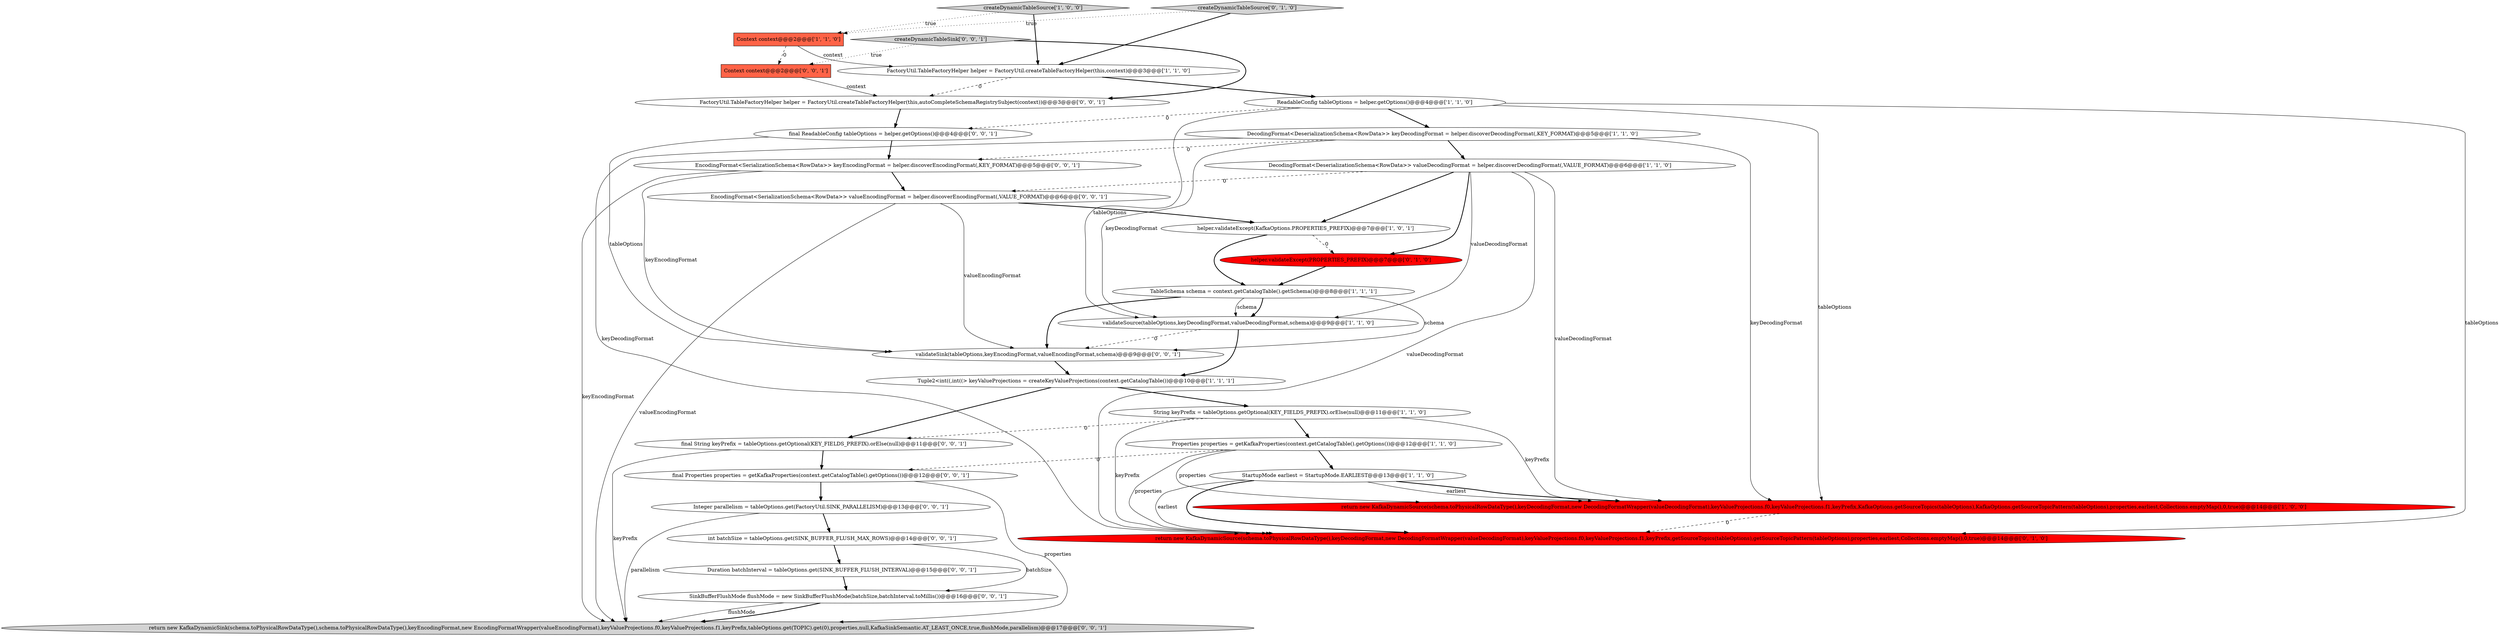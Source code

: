 digraph {
22 [style = filled, label = "validateSink(tableOptions,keyEncodingFormat,valueEncodingFormat,schema)@@@9@@@['0', '0', '1']", fillcolor = white, shape = ellipse image = "AAA0AAABBB3BBB"];
6 [style = filled, label = "StartupMode earliest = StartupMode.EARLIEST@@@13@@@['1', '1', '0']", fillcolor = white, shape = ellipse image = "AAA0AAABBB1BBB"];
11 [style = filled, label = "FactoryUtil.TableFactoryHelper helper = FactoryUtil.createTableFactoryHelper(this,context)@@@3@@@['1', '1', '0']", fillcolor = white, shape = ellipse image = "AAA0AAABBB1BBB"];
5 [style = filled, label = "createDynamicTableSource['1', '0', '0']", fillcolor = lightgray, shape = diamond image = "AAA0AAABBB1BBB"];
24 [style = filled, label = "Context context@@@2@@@['0', '0', '1']", fillcolor = tomato, shape = box image = "AAA0AAABBB3BBB"];
26 [style = filled, label = "final Properties properties = getKafkaProperties(context.getCatalogTable().getOptions())@@@12@@@['0', '0', '1']", fillcolor = white, shape = ellipse image = "AAA0AAABBB3BBB"];
25 [style = filled, label = "createDynamicTableSink['0', '0', '1']", fillcolor = lightgray, shape = diamond image = "AAA0AAABBB3BBB"];
28 [style = filled, label = "Integer parallelism = tableOptions.get(FactoryUtil.SINK_PARALLELISM)@@@13@@@['0', '0', '1']", fillcolor = white, shape = ellipse image = "AAA0AAABBB3BBB"];
27 [style = filled, label = "EncodingFormat<SerializationSchema<RowData>> keyEncodingFormat = helper.discoverEncodingFormat(,KEY_FORMAT)@@@5@@@['0', '0', '1']", fillcolor = white, shape = ellipse image = "AAA0AAABBB3BBB"];
14 [style = filled, label = "helper.validateExcept(PROPERTIES_PREFIX)@@@7@@@['0', '1', '0']", fillcolor = red, shape = ellipse image = "AAA1AAABBB2BBB"];
30 [style = filled, label = "final String keyPrefix = tableOptions.getOptional(KEY_FIELDS_PREFIX).orElse(null)@@@11@@@['0', '0', '1']", fillcolor = white, shape = ellipse image = "AAA0AAABBB3BBB"];
29 [style = filled, label = "SinkBufferFlushMode flushMode = new SinkBufferFlushMode(batchSize,batchInterval.toMillis())@@@16@@@['0', '0', '1']", fillcolor = white, shape = ellipse image = "AAA0AAABBB3BBB"];
16 [style = filled, label = "return new KafkaDynamicSource(schema.toPhysicalRowDataType(),keyDecodingFormat,new DecodingFormatWrapper(valueDecodingFormat),keyValueProjections.f0,keyValueProjections.f1,keyPrefix,getSourceTopics(tableOptions),getSourceTopicPattern(tableOptions),properties,earliest,Collections.emptyMap(),0,true)@@@14@@@['0', '1', '0']", fillcolor = red, shape = ellipse image = "AAA1AAABBB2BBB"];
13 [style = filled, label = "Tuple2<int((,int((> keyValueProjections = createKeyValueProjections(context.getCatalogTable())@@@10@@@['1', '1', '1']", fillcolor = white, shape = ellipse image = "AAA0AAABBB1BBB"];
18 [style = filled, label = "EncodingFormat<SerializationSchema<RowData>> valueEncodingFormat = helper.discoverEncodingFormat(,VALUE_FORMAT)@@@6@@@['0', '0', '1']", fillcolor = white, shape = ellipse image = "AAA0AAABBB3BBB"];
20 [style = filled, label = "return new KafkaDynamicSink(schema.toPhysicalRowDataType(),schema.toPhysicalRowDataType(),keyEncodingFormat,new EncodingFormatWrapper(valueEncodingFormat),keyValueProjections.f0,keyValueProjections.f1,keyPrefix,tableOptions.get(TOPIC).get(0),properties,null,KafkaSinkSemantic.AT_LEAST_ONCE,true,flushMode,parallelism)@@@17@@@['0', '0', '1']", fillcolor = lightgray, shape = ellipse image = "AAA0AAABBB3BBB"];
21 [style = filled, label = "FactoryUtil.TableFactoryHelper helper = FactoryUtil.createTableFactoryHelper(this,autoCompleteSchemaRegistrySubject(context))@@@3@@@['0', '0', '1']", fillcolor = white, shape = ellipse image = "AAA0AAABBB3BBB"];
3 [style = filled, label = "DecodingFormat<DeserializationSchema<RowData>> valueDecodingFormat = helper.discoverDecodingFormat(,VALUE_FORMAT)@@@6@@@['1', '1', '0']", fillcolor = white, shape = ellipse image = "AAA0AAABBB1BBB"];
8 [style = filled, label = "validateSource(tableOptions,keyDecodingFormat,valueDecodingFormat,schema)@@@9@@@['1', '1', '0']", fillcolor = white, shape = ellipse image = "AAA0AAABBB1BBB"];
19 [style = filled, label = "int batchSize = tableOptions.get(SINK_BUFFER_FLUSH_MAX_ROWS)@@@14@@@['0', '0', '1']", fillcolor = white, shape = ellipse image = "AAA0AAABBB3BBB"];
4 [style = filled, label = "helper.validateExcept(KafkaOptions.PROPERTIES_PREFIX)@@@7@@@['1', '0', '1']", fillcolor = white, shape = ellipse image = "AAA0AAABBB1BBB"];
12 [style = filled, label = "ReadableConfig tableOptions = helper.getOptions()@@@4@@@['1', '1', '0']", fillcolor = white, shape = ellipse image = "AAA0AAABBB1BBB"];
9 [style = filled, label = "DecodingFormat<DeserializationSchema<RowData>> keyDecodingFormat = helper.discoverDecodingFormat(,KEY_FORMAT)@@@5@@@['1', '1', '0']", fillcolor = white, shape = ellipse image = "AAA0AAABBB1BBB"];
2 [style = filled, label = "return new KafkaDynamicSource(schema.toPhysicalRowDataType(),keyDecodingFormat,new DecodingFormatWrapper(valueDecodingFormat),keyValueProjections.f0,keyValueProjections.f1,keyPrefix,KafkaOptions.getSourceTopics(tableOptions),KafkaOptions.getSourceTopicPattern(tableOptions),properties,earliest,Collections.emptyMap(),0,true)@@@14@@@['1', '0', '0']", fillcolor = red, shape = ellipse image = "AAA1AAABBB1BBB"];
17 [style = filled, label = "final ReadableConfig tableOptions = helper.getOptions()@@@4@@@['0', '0', '1']", fillcolor = white, shape = ellipse image = "AAA0AAABBB3BBB"];
7 [style = filled, label = "Context context@@@2@@@['1', '1', '0']", fillcolor = tomato, shape = box image = "AAA0AAABBB1BBB"];
10 [style = filled, label = "String keyPrefix = tableOptions.getOptional(KEY_FIELDS_PREFIX).orElse(null)@@@11@@@['1', '1', '0']", fillcolor = white, shape = ellipse image = "AAA0AAABBB1BBB"];
0 [style = filled, label = "Properties properties = getKafkaProperties(context.getCatalogTable().getOptions())@@@12@@@['1', '1', '0']", fillcolor = white, shape = ellipse image = "AAA0AAABBB1BBB"];
15 [style = filled, label = "createDynamicTableSource['0', '1', '0']", fillcolor = lightgray, shape = diamond image = "AAA0AAABBB2BBB"];
23 [style = filled, label = "Duration batchInterval = tableOptions.get(SINK_BUFFER_FLUSH_INTERVAL)@@@15@@@['0', '0', '1']", fillcolor = white, shape = ellipse image = "AAA0AAABBB3BBB"];
1 [style = filled, label = "TableSchema schema = context.getCatalogTable().getSchema()@@@8@@@['1', '1', '1']", fillcolor = white, shape = ellipse image = "AAA0AAABBB1BBB"];
9->16 [style = solid, label="keyDecodingFormat"];
13->10 [style = bold, label=""];
24->21 [style = solid, label="context"];
27->18 [style = bold, label=""];
12->2 [style = solid, label="tableOptions"];
10->16 [style = solid, label="keyPrefix"];
27->20 [style = solid, label="keyEncodingFormat"];
29->20 [style = solid, label="flushMode"];
12->16 [style = solid, label="tableOptions"];
1->8 [style = bold, label=""];
10->2 [style = solid, label="keyPrefix"];
18->20 [style = solid, label="valueEncodingFormat"];
7->11 [style = solid, label="context"];
3->2 [style = solid, label="valueDecodingFormat"];
0->6 [style = bold, label=""];
3->18 [style = dashed, label="0"];
3->14 [style = bold, label=""];
30->26 [style = bold, label=""];
12->17 [style = dashed, label="0"];
9->27 [style = dashed, label="0"];
25->24 [style = dotted, label="true"];
12->8 [style = solid, label="tableOptions"];
11->12 [style = bold, label=""];
0->26 [style = dashed, label="0"];
13->30 [style = bold, label=""];
3->16 [style = solid, label="valueDecodingFormat"];
19->29 [style = solid, label="batchSize"];
6->2 [style = solid, label="earliest"];
12->9 [style = bold, label=""];
18->22 [style = solid, label="valueEncodingFormat"];
15->7 [style = dotted, label="true"];
1->8 [style = solid, label="schema"];
3->4 [style = bold, label=""];
6->16 [style = solid, label="earliest"];
14->1 [style = bold, label=""];
17->22 [style = solid, label="tableOptions"];
6->2 [style = bold, label=""];
1->22 [style = bold, label=""];
23->29 [style = bold, label=""];
8->22 [style = dashed, label="0"];
29->20 [style = bold, label=""];
10->30 [style = dashed, label="0"];
15->11 [style = bold, label=""];
18->4 [style = bold, label=""];
28->20 [style = solid, label="parallelism"];
7->24 [style = dashed, label="0"];
6->16 [style = bold, label=""];
3->8 [style = solid, label="valueDecodingFormat"];
5->7 [style = dotted, label="true"];
9->2 [style = solid, label="keyDecodingFormat"];
19->23 [style = bold, label=""];
2->16 [style = dashed, label="0"];
10->0 [style = bold, label=""];
28->19 [style = bold, label=""];
9->3 [style = bold, label=""];
0->2 [style = solid, label="properties"];
0->16 [style = solid, label="properties"];
4->14 [style = dashed, label="0"];
4->1 [style = bold, label=""];
5->11 [style = bold, label=""];
26->28 [style = bold, label=""];
17->27 [style = bold, label=""];
9->8 [style = solid, label="keyDecodingFormat"];
1->22 [style = solid, label="schema"];
21->17 [style = bold, label=""];
27->22 [style = solid, label="keyEncodingFormat"];
30->20 [style = solid, label="keyPrefix"];
22->13 [style = bold, label=""];
25->21 [style = bold, label=""];
8->13 [style = bold, label=""];
26->20 [style = solid, label="properties"];
11->21 [style = dashed, label="0"];
}
